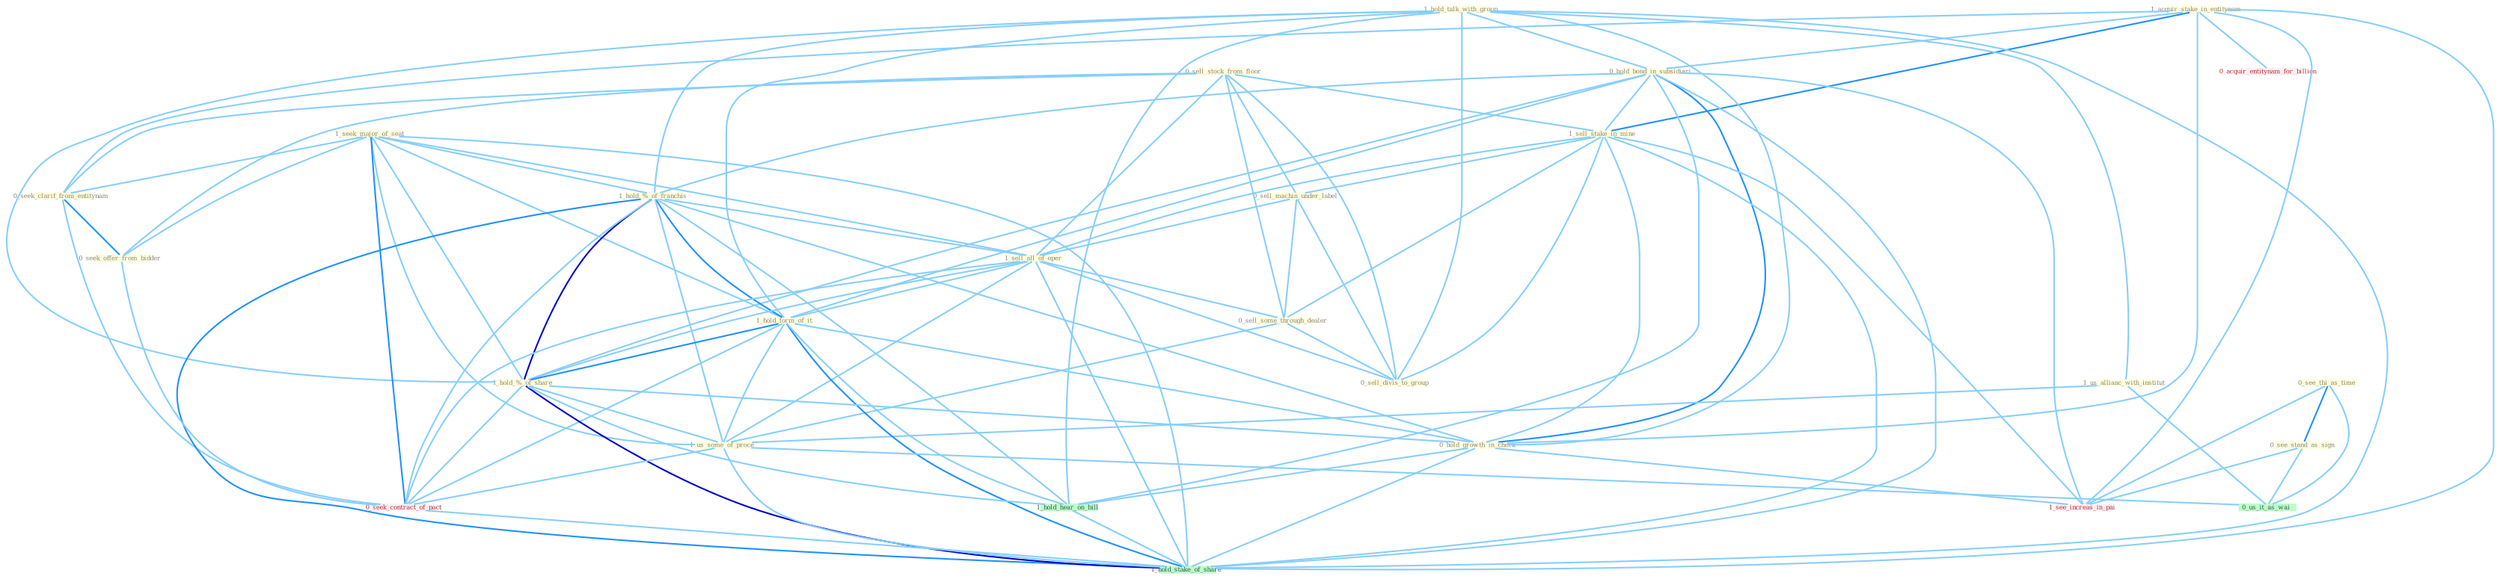 Graph G{ 
    node
    [shape=polygon,style=filled,width=.5,height=.06,color="#BDFCC9",fixedsize=true,fontsize=4,
    fontcolor="#2f4f4f"];
    {node
    [color="#ffffe0", fontcolor="#8b7d6b"] "1_acquir_stake_in_entitynam " "0_see_thi_as_time " "1_hold_talk_with_group " "0_sell_stock_from_floor " "1_seek_major_of_seat " "0_hold_bond_in_subsidiari " "1_sell_stake_in_mine " "1_us_allianc_with_institut " "0_seek_clarif_from_entitynam " "0_see_stand_as_sign " "1_hold_%_of_franchis " "0_sell_machin_under_label " "1_sell_all_of_oper " "0_sell_some_through_dealer " "1_hold_form_of_it " "1_hold_%_of_share " "0_hold_growth_in_check " "1_us_some_of_proce " "0_seek_offer_from_bidder " "0_sell_divis_to_group "}
{node [color="#fff0f5", fontcolor="#b22222"] "0_seek_contract_of_pact " "0_acquir_entitynam_for_billion " "1_see_increas_in_pai "}
edge [color="#B0E2FF"];

	"1_acquir_stake_in_entitynam " -- "0_hold_bond_in_subsidiari " [w="1", color="#87cefa" ];
	"1_acquir_stake_in_entitynam " -- "1_sell_stake_in_mine " [w="2", color="#1e90ff" , len=0.8];
	"1_acquir_stake_in_entitynam " -- "0_seek_clarif_from_entitynam " [w="1", color="#87cefa" ];
	"1_acquir_stake_in_entitynam " -- "0_hold_growth_in_check " [w="1", color="#87cefa" ];
	"1_acquir_stake_in_entitynam " -- "0_acquir_entitynam_for_billion " [w="1", color="#87cefa" ];
	"1_acquir_stake_in_entitynam " -- "1_see_increas_in_pai " [w="1", color="#87cefa" ];
	"1_acquir_stake_in_entitynam " -- "1_hold_stake_of_share " [w="1", color="#87cefa" ];
	"0_see_thi_as_time " -- "0_see_stand_as_sign " [w="2", color="#1e90ff" , len=0.8];
	"0_see_thi_as_time " -- "0_us_it_as_wai " [w="1", color="#87cefa" ];
	"0_see_thi_as_time " -- "1_see_increas_in_pai " [w="1", color="#87cefa" ];
	"1_hold_talk_with_group " -- "0_hold_bond_in_subsidiari " [w="1", color="#87cefa" ];
	"1_hold_talk_with_group " -- "1_us_allianc_with_institut " [w="1", color="#87cefa" ];
	"1_hold_talk_with_group " -- "1_hold_%_of_franchis " [w="1", color="#87cefa" ];
	"1_hold_talk_with_group " -- "1_hold_form_of_it " [w="1", color="#87cefa" ];
	"1_hold_talk_with_group " -- "1_hold_%_of_share " [w="1", color="#87cefa" ];
	"1_hold_talk_with_group " -- "0_hold_growth_in_check " [w="1", color="#87cefa" ];
	"1_hold_talk_with_group " -- "0_sell_divis_to_group " [w="1", color="#87cefa" ];
	"1_hold_talk_with_group " -- "1_hold_hear_on_bill " [w="1", color="#87cefa" ];
	"1_hold_talk_with_group " -- "1_hold_stake_of_share " [w="1", color="#87cefa" ];
	"0_sell_stock_from_floor " -- "1_sell_stake_in_mine " [w="1", color="#87cefa" ];
	"0_sell_stock_from_floor " -- "0_seek_clarif_from_entitynam " [w="1", color="#87cefa" ];
	"0_sell_stock_from_floor " -- "0_sell_machin_under_label " [w="1", color="#87cefa" ];
	"0_sell_stock_from_floor " -- "1_sell_all_of_oper " [w="1", color="#87cefa" ];
	"0_sell_stock_from_floor " -- "0_sell_some_through_dealer " [w="1", color="#87cefa" ];
	"0_sell_stock_from_floor " -- "0_seek_offer_from_bidder " [w="1", color="#87cefa" ];
	"0_sell_stock_from_floor " -- "0_sell_divis_to_group " [w="1", color="#87cefa" ];
	"1_seek_major_of_seat " -- "0_seek_clarif_from_entitynam " [w="1", color="#87cefa" ];
	"1_seek_major_of_seat " -- "1_hold_%_of_franchis " [w="1", color="#87cefa" ];
	"1_seek_major_of_seat " -- "1_sell_all_of_oper " [w="1", color="#87cefa" ];
	"1_seek_major_of_seat " -- "1_hold_form_of_it " [w="1", color="#87cefa" ];
	"1_seek_major_of_seat " -- "1_hold_%_of_share " [w="1", color="#87cefa" ];
	"1_seek_major_of_seat " -- "1_us_some_of_proce " [w="1", color="#87cefa" ];
	"1_seek_major_of_seat " -- "0_seek_offer_from_bidder " [w="1", color="#87cefa" ];
	"1_seek_major_of_seat " -- "0_seek_contract_of_pact " [w="2", color="#1e90ff" , len=0.8];
	"1_seek_major_of_seat " -- "1_hold_stake_of_share " [w="1", color="#87cefa" ];
	"0_hold_bond_in_subsidiari " -- "1_sell_stake_in_mine " [w="1", color="#87cefa" ];
	"0_hold_bond_in_subsidiari " -- "1_hold_%_of_franchis " [w="1", color="#87cefa" ];
	"0_hold_bond_in_subsidiari " -- "1_hold_form_of_it " [w="1", color="#87cefa" ];
	"0_hold_bond_in_subsidiari " -- "1_hold_%_of_share " [w="1", color="#87cefa" ];
	"0_hold_bond_in_subsidiari " -- "0_hold_growth_in_check " [w="2", color="#1e90ff" , len=0.8];
	"0_hold_bond_in_subsidiari " -- "1_see_increas_in_pai " [w="1", color="#87cefa" ];
	"0_hold_bond_in_subsidiari " -- "1_hold_hear_on_bill " [w="1", color="#87cefa" ];
	"0_hold_bond_in_subsidiari " -- "1_hold_stake_of_share " [w="1", color="#87cefa" ];
	"1_sell_stake_in_mine " -- "0_sell_machin_under_label " [w="1", color="#87cefa" ];
	"1_sell_stake_in_mine " -- "1_sell_all_of_oper " [w="1", color="#87cefa" ];
	"1_sell_stake_in_mine " -- "0_sell_some_through_dealer " [w="1", color="#87cefa" ];
	"1_sell_stake_in_mine " -- "0_hold_growth_in_check " [w="1", color="#87cefa" ];
	"1_sell_stake_in_mine " -- "0_sell_divis_to_group " [w="1", color="#87cefa" ];
	"1_sell_stake_in_mine " -- "1_see_increas_in_pai " [w="1", color="#87cefa" ];
	"1_sell_stake_in_mine " -- "1_hold_stake_of_share " [w="1", color="#87cefa" ];
	"1_us_allianc_with_institut " -- "1_us_some_of_proce " [w="1", color="#87cefa" ];
	"1_us_allianc_with_institut " -- "0_us_it_as_wai " [w="1", color="#87cefa" ];
	"0_seek_clarif_from_entitynam " -- "0_seek_offer_from_bidder " [w="2", color="#1e90ff" , len=0.8];
	"0_seek_clarif_from_entitynam " -- "0_seek_contract_of_pact " [w="1", color="#87cefa" ];
	"0_see_stand_as_sign " -- "0_us_it_as_wai " [w="1", color="#87cefa" ];
	"0_see_stand_as_sign " -- "1_see_increas_in_pai " [w="1", color="#87cefa" ];
	"1_hold_%_of_franchis " -- "1_sell_all_of_oper " [w="1", color="#87cefa" ];
	"1_hold_%_of_franchis " -- "1_hold_form_of_it " [w="2", color="#1e90ff" , len=0.8];
	"1_hold_%_of_franchis " -- "1_hold_%_of_share " [w="3", color="#0000cd" , len=0.6];
	"1_hold_%_of_franchis " -- "0_hold_growth_in_check " [w="1", color="#87cefa" ];
	"1_hold_%_of_franchis " -- "1_us_some_of_proce " [w="1", color="#87cefa" ];
	"1_hold_%_of_franchis " -- "0_seek_contract_of_pact " [w="1", color="#87cefa" ];
	"1_hold_%_of_franchis " -- "1_hold_hear_on_bill " [w="1", color="#87cefa" ];
	"1_hold_%_of_franchis " -- "1_hold_stake_of_share " [w="2", color="#1e90ff" , len=0.8];
	"0_sell_machin_under_label " -- "1_sell_all_of_oper " [w="1", color="#87cefa" ];
	"0_sell_machin_under_label " -- "0_sell_some_through_dealer " [w="1", color="#87cefa" ];
	"0_sell_machin_under_label " -- "0_sell_divis_to_group " [w="1", color="#87cefa" ];
	"1_sell_all_of_oper " -- "0_sell_some_through_dealer " [w="1", color="#87cefa" ];
	"1_sell_all_of_oper " -- "1_hold_form_of_it " [w="1", color="#87cefa" ];
	"1_sell_all_of_oper " -- "1_hold_%_of_share " [w="1", color="#87cefa" ];
	"1_sell_all_of_oper " -- "1_us_some_of_proce " [w="1", color="#87cefa" ];
	"1_sell_all_of_oper " -- "0_sell_divis_to_group " [w="1", color="#87cefa" ];
	"1_sell_all_of_oper " -- "0_seek_contract_of_pact " [w="1", color="#87cefa" ];
	"1_sell_all_of_oper " -- "1_hold_stake_of_share " [w="1", color="#87cefa" ];
	"0_sell_some_through_dealer " -- "1_us_some_of_proce " [w="1", color="#87cefa" ];
	"0_sell_some_through_dealer " -- "0_sell_divis_to_group " [w="1", color="#87cefa" ];
	"1_hold_form_of_it " -- "1_hold_%_of_share " [w="2", color="#1e90ff" , len=0.8];
	"1_hold_form_of_it " -- "0_hold_growth_in_check " [w="1", color="#87cefa" ];
	"1_hold_form_of_it " -- "1_us_some_of_proce " [w="1", color="#87cefa" ];
	"1_hold_form_of_it " -- "0_seek_contract_of_pact " [w="1", color="#87cefa" ];
	"1_hold_form_of_it " -- "1_hold_hear_on_bill " [w="1", color="#87cefa" ];
	"1_hold_form_of_it " -- "1_hold_stake_of_share " [w="2", color="#1e90ff" , len=0.8];
	"1_hold_%_of_share " -- "0_hold_growth_in_check " [w="1", color="#87cefa" ];
	"1_hold_%_of_share " -- "1_us_some_of_proce " [w="1", color="#87cefa" ];
	"1_hold_%_of_share " -- "0_seek_contract_of_pact " [w="1", color="#87cefa" ];
	"1_hold_%_of_share " -- "1_hold_hear_on_bill " [w="1", color="#87cefa" ];
	"1_hold_%_of_share " -- "1_hold_stake_of_share " [w="3", color="#0000cd" , len=0.6];
	"0_hold_growth_in_check " -- "1_see_increas_in_pai " [w="1", color="#87cefa" ];
	"0_hold_growth_in_check " -- "1_hold_hear_on_bill " [w="1", color="#87cefa" ];
	"0_hold_growth_in_check " -- "1_hold_stake_of_share " [w="1", color="#87cefa" ];
	"1_us_some_of_proce " -- "0_seek_contract_of_pact " [w="1", color="#87cefa" ];
	"1_us_some_of_proce " -- "0_us_it_as_wai " [w="1", color="#87cefa" ];
	"1_us_some_of_proce " -- "1_hold_stake_of_share " [w="1", color="#87cefa" ];
	"0_seek_offer_from_bidder " -- "0_seek_contract_of_pact " [w="1", color="#87cefa" ];
	"0_seek_contract_of_pact " -- "1_hold_stake_of_share " [w="1", color="#87cefa" ];
	"1_hold_hear_on_bill " -- "1_hold_stake_of_share " [w="1", color="#87cefa" ];
}